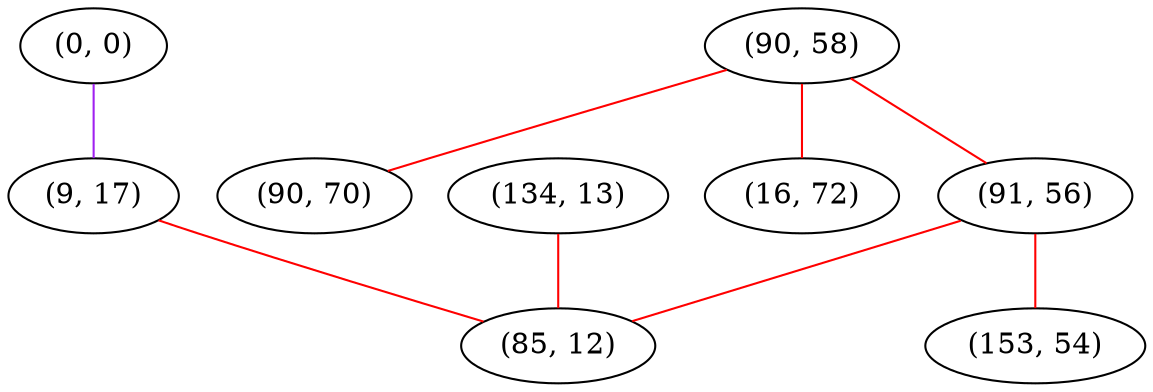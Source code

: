 graph "" {
"(0, 0)";
"(90, 58)";
"(91, 56)";
"(16, 72)";
"(9, 17)";
"(134, 13)";
"(85, 12)";
"(90, 70)";
"(153, 54)";
"(0, 0)" -- "(9, 17)"  [color=purple, key=0, weight=4];
"(90, 58)" -- "(91, 56)"  [color=red, key=0, weight=1];
"(90, 58)" -- "(16, 72)"  [color=red, key=0, weight=1];
"(90, 58)" -- "(90, 70)"  [color=red, key=0, weight=1];
"(91, 56)" -- "(85, 12)"  [color=red, key=0, weight=1];
"(91, 56)" -- "(153, 54)"  [color=red, key=0, weight=1];
"(9, 17)" -- "(85, 12)"  [color=red, key=0, weight=1];
"(134, 13)" -- "(85, 12)"  [color=red, key=0, weight=1];
}

